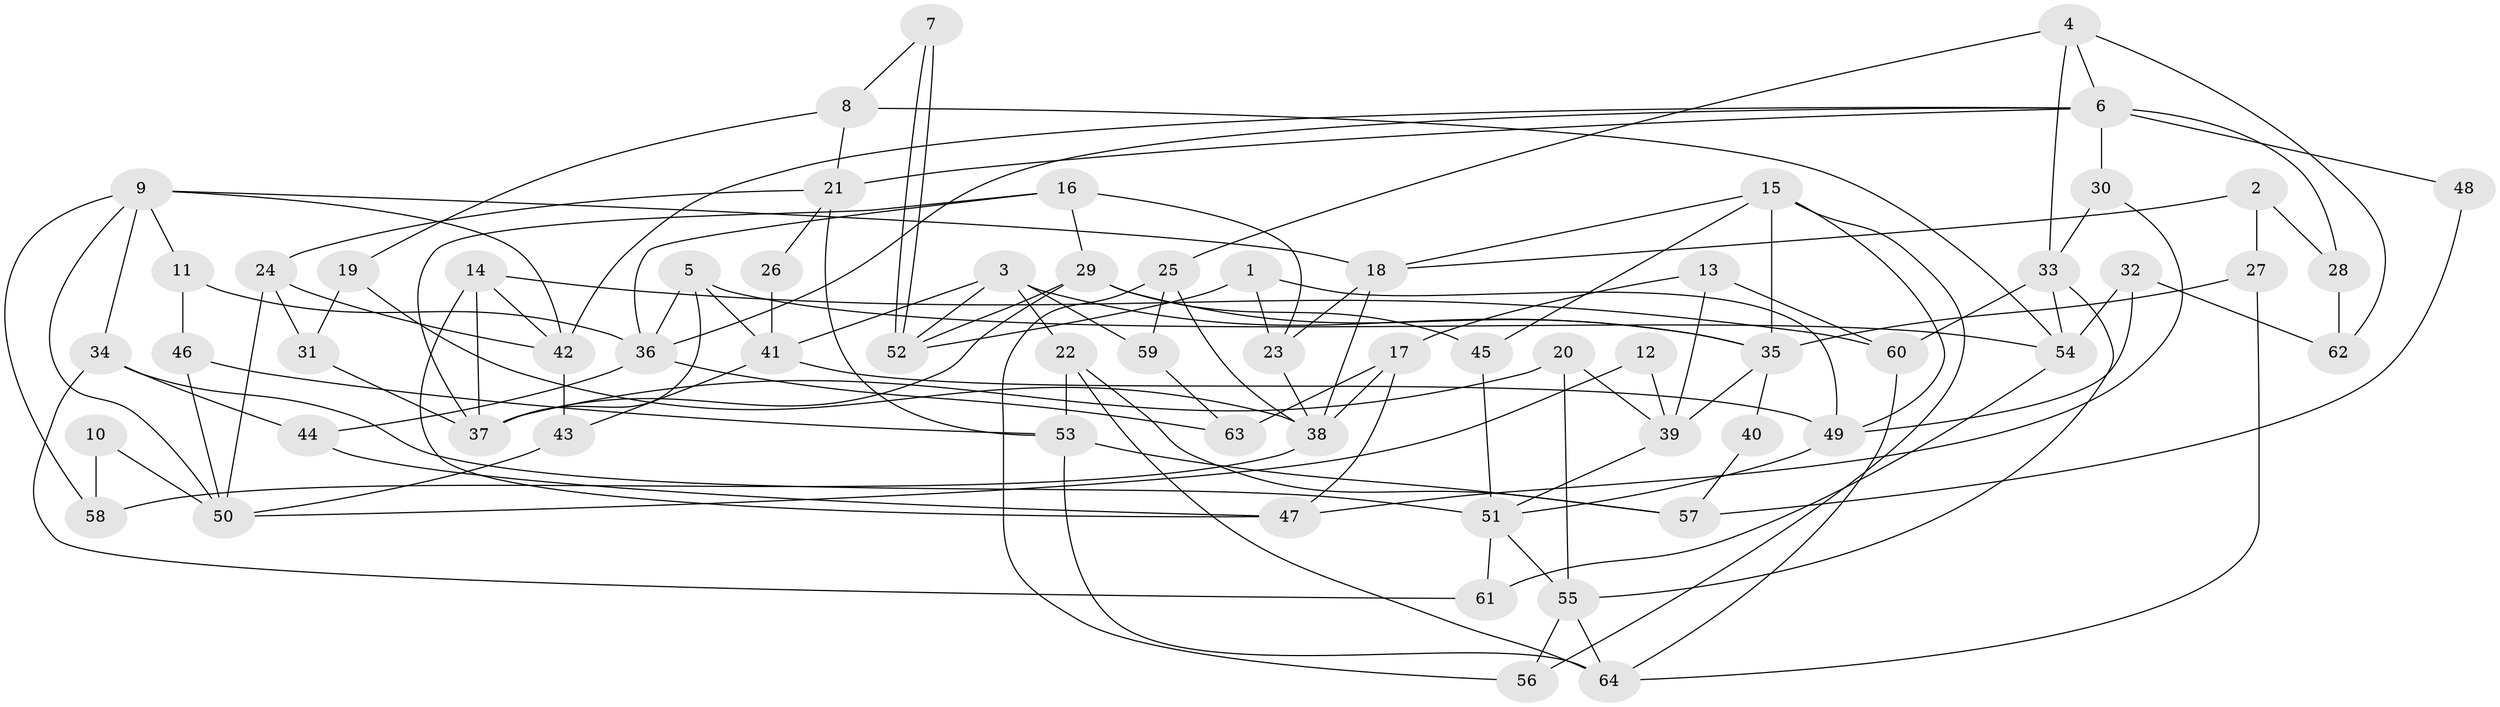 // coarse degree distribution, {9: 0.15384615384615385, 4: 0.07692307692307693, 6: 0.15384615384615385, 7: 0.07692307692307693, 10: 0.07692307692307693, 3: 0.11538461538461539, 8: 0.038461538461538464, 5: 0.19230769230769232, 2: 0.11538461538461539}
// Generated by graph-tools (version 1.1) at 2025/51/03/04/25 22:51:23]
// undirected, 64 vertices, 128 edges
graph export_dot {
  node [color=gray90,style=filled];
  1;
  2;
  3;
  4;
  5;
  6;
  7;
  8;
  9;
  10;
  11;
  12;
  13;
  14;
  15;
  16;
  17;
  18;
  19;
  20;
  21;
  22;
  23;
  24;
  25;
  26;
  27;
  28;
  29;
  30;
  31;
  32;
  33;
  34;
  35;
  36;
  37;
  38;
  39;
  40;
  41;
  42;
  43;
  44;
  45;
  46;
  47;
  48;
  49;
  50;
  51;
  52;
  53;
  54;
  55;
  56;
  57;
  58;
  59;
  60;
  61;
  62;
  63;
  64;
  1 -- 23;
  1 -- 52;
  1 -- 49;
  2 -- 28;
  2 -- 18;
  2 -- 27;
  3 -- 52;
  3 -- 41;
  3 -- 22;
  3 -- 35;
  3 -- 59;
  4 -- 33;
  4 -- 25;
  4 -- 6;
  4 -- 62;
  5 -- 41;
  5 -- 37;
  5 -- 36;
  5 -- 54;
  6 -- 42;
  6 -- 21;
  6 -- 28;
  6 -- 30;
  6 -- 36;
  6 -- 48;
  7 -- 52;
  7 -- 52;
  7 -- 8;
  8 -- 21;
  8 -- 54;
  8 -- 19;
  9 -- 42;
  9 -- 18;
  9 -- 11;
  9 -- 34;
  9 -- 50;
  9 -- 58;
  10 -- 58;
  10 -- 50;
  11 -- 36;
  11 -- 46;
  12 -- 50;
  12 -- 39;
  13 -- 17;
  13 -- 39;
  13 -- 60;
  14 -- 37;
  14 -- 47;
  14 -- 42;
  14 -- 60;
  15 -- 49;
  15 -- 45;
  15 -- 18;
  15 -- 35;
  15 -- 56;
  16 -- 37;
  16 -- 36;
  16 -- 23;
  16 -- 29;
  17 -- 38;
  17 -- 47;
  17 -- 63;
  18 -- 23;
  18 -- 38;
  19 -- 38;
  19 -- 31;
  20 -- 55;
  20 -- 37;
  20 -- 39;
  21 -- 53;
  21 -- 24;
  21 -- 26;
  22 -- 64;
  22 -- 53;
  22 -- 57;
  23 -- 38;
  24 -- 50;
  24 -- 31;
  24 -- 42;
  25 -- 59;
  25 -- 56;
  25 -- 38;
  26 -- 41;
  27 -- 35;
  27 -- 64;
  28 -- 62;
  29 -- 35;
  29 -- 37;
  29 -- 45;
  29 -- 52;
  30 -- 33;
  30 -- 47;
  31 -- 37;
  32 -- 54;
  32 -- 49;
  32 -- 62;
  33 -- 60;
  33 -- 54;
  33 -- 55;
  34 -- 51;
  34 -- 44;
  34 -- 61;
  35 -- 39;
  35 -- 40;
  36 -- 44;
  36 -- 63;
  38 -- 58;
  39 -- 51;
  40 -- 57;
  41 -- 43;
  41 -- 49;
  42 -- 43;
  43 -- 50;
  44 -- 47;
  45 -- 51;
  46 -- 53;
  46 -- 50;
  48 -- 57;
  49 -- 51;
  51 -- 55;
  51 -- 61;
  53 -- 64;
  53 -- 57;
  54 -- 61;
  55 -- 64;
  55 -- 56;
  59 -- 63;
  60 -- 64;
}
